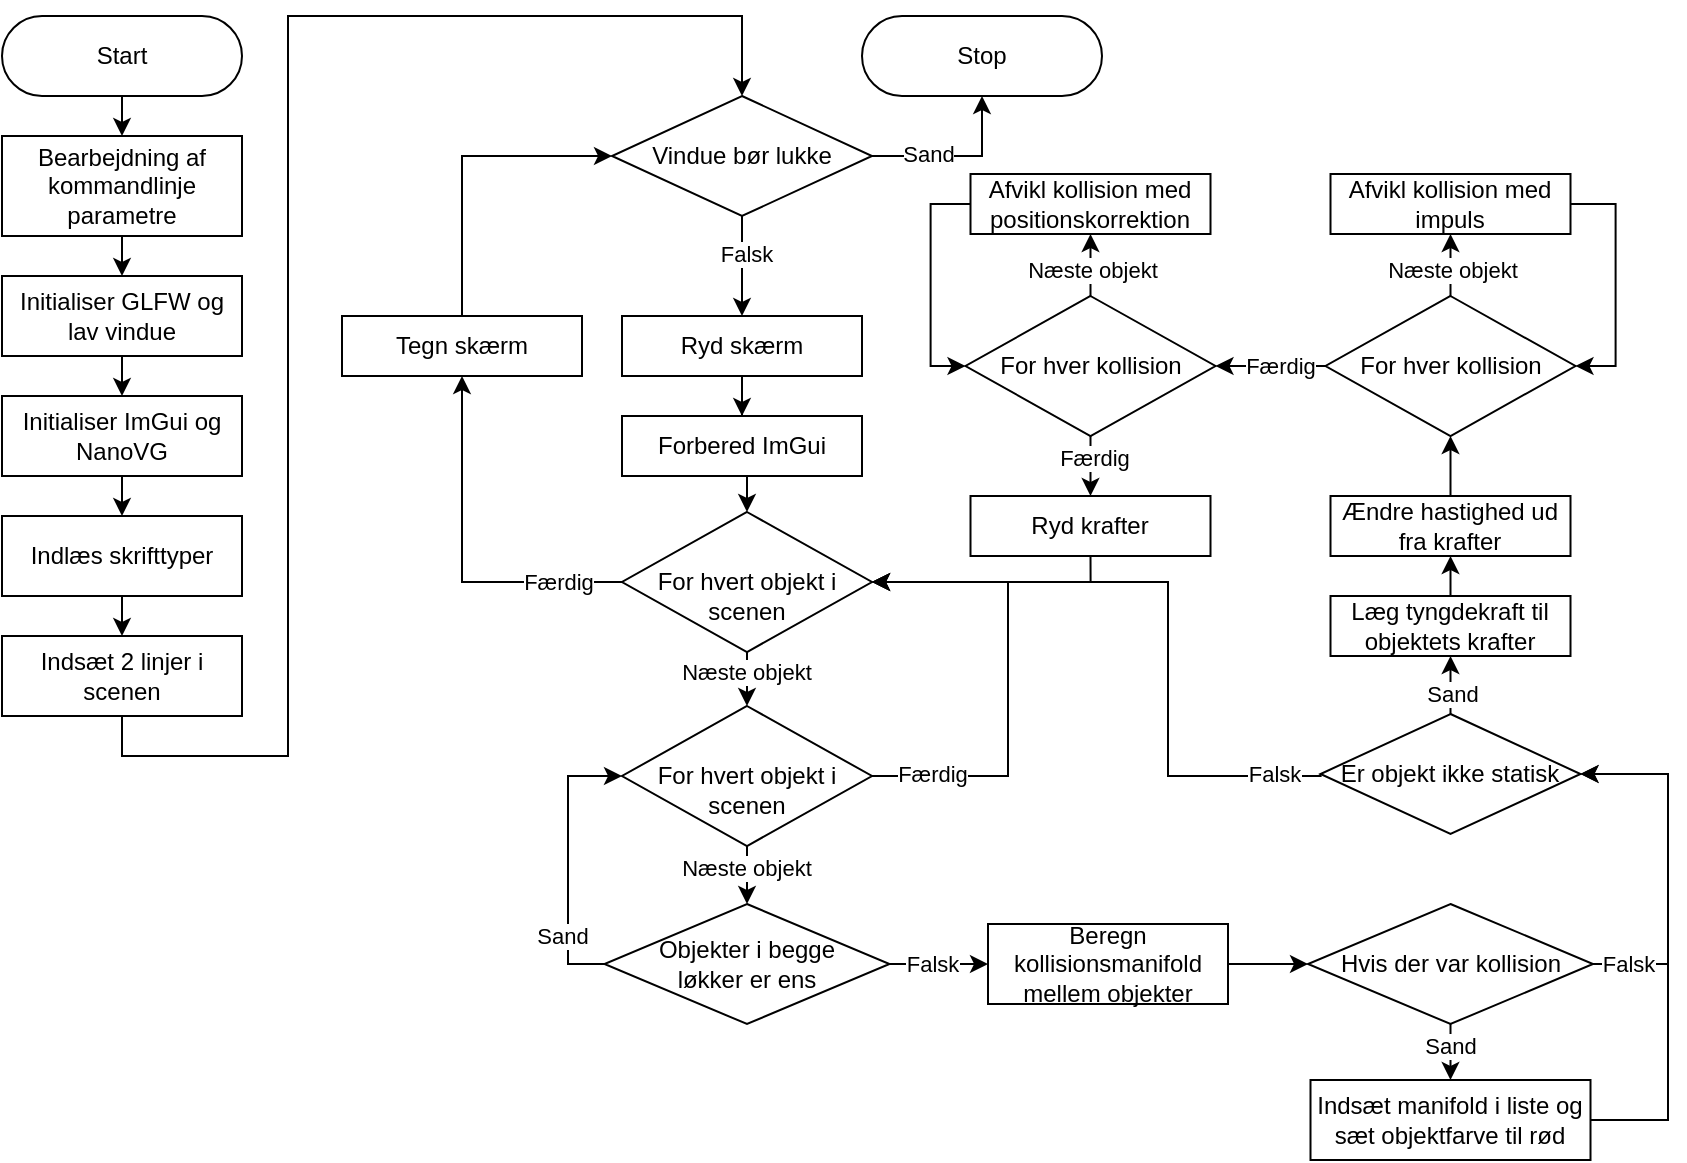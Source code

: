 <mxfile version="14.6.6" type="device"><diagram id="TThn65XxuS0SBs669zWF" name="Page-1"><mxGraphModel dx="940" dy="737" grid="1" gridSize="10" guides="1" tooltips="1" connect="1" arrows="1" fold="1" page="1" pageScale="1" pageWidth="850" pageHeight="1100" math="0" shadow="0"><root><mxCell id="0"/><mxCell id="1" parent="0"/><mxCell id="Uj8sHksOgGlj0-psQkn8-1" style="edgeStyle=orthogonalEdgeStyle;rounded=0;orthogonalLoop=1;jettySize=auto;html=1;exitX=0.5;exitY=1;exitDx=0;exitDy=0;entryX=0.5;entryY=0;entryDx=0;entryDy=0;" parent="1" source="Uj8sHksOgGlj0-psQkn8-2" target="Uj8sHksOgGlj0-psQkn8-4" edge="1"><mxGeometry relative="1" as="geometry"/></mxCell><mxCell id="Uj8sHksOgGlj0-psQkn8-2" value="Start" style="rounded=1;whiteSpace=wrap;html=1;arcSize=50;" parent="1" vertex="1"><mxGeometry x="107" y="180" width="120" height="40" as="geometry"/></mxCell><mxCell id="Uj8sHksOgGlj0-psQkn8-3" style="edgeStyle=orthogonalEdgeStyle;rounded=0;orthogonalLoop=1;jettySize=auto;html=1;exitX=0.5;exitY=1;exitDx=0;exitDy=0;entryX=0.5;entryY=0;entryDx=0;entryDy=0;" parent="1" source="Uj8sHksOgGlj0-psQkn8-4" target="Uj8sHksOgGlj0-psQkn8-6" edge="1"><mxGeometry relative="1" as="geometry"/></mxCell><mxCell id="Uj8sHksOgGlj0-psQkn8-4" value="Bearbejdning af kommandlinje parametre" style="rounded=0;whiteSpace=wrap;html=1;" parent="1" vertex="1"><mxGeometry x="107" y="240" width="120" height="50" as="geometry"/></mxCell><mxCell id="Uj8sHksOgGlj0-psQkn8-5" style="edgeStyle=orthogonalEdgeStyle;rounded=0;orthogonalLoop=1;jettySize=auto;html=1;exitX=0.5;exitY=1;exitDx=0;exitDy=0;entryX=0.5;entryY=0;entryDx=0;entryDy=0;" parent="1" source="Uj8sHksOgGlj0-psQkn8-6" target="Uj8sHksOgGlj0-psQkn8-8" edge="1"><mxGeometry relative="1" as="geometry"/></mxCell><mxCell id="Uj8sHksOgGlj0-psQkn8-6" value="Initialiser GLFW og lav vindue" style="rounded=0;whiteSpace=wrap;html=1;" parent="1" vertex="1"><mxGeometry x="107" y="310" width="120" height="40" as="geometry"/></mxCell><mxCell id="Uj8sHksOgGlj0-psQkn8-7" style="edgeStyle=orthogonalEdgeStyle;rounded=0;orthogonalLoop=1;jettySize=auto;html=1;exitX=0.5;exitY=1;exitDx=0;exitDy=0;entryX=0.5;entryY=0;entryDx=0;entryDy=0;" parent="1" source="Uj8sHksOgGlj0-psQkn8-8" target="Uj8sHksOgGlj0-psQkn8-10" edge="1"><mxGeometry relative="1" as="geometry"/></mxCell><mxCell id="Uj8sHksOgGlj0-psQkn8-8" value="Initialiser ImGui og NanoVG" style="rounded=0;whiteSpace=wrap;html=1;" parent="1" vertex="1"><mxGeometry x="107" y="370" width="120" height="40" as="geometry"/></mxCell><mxCell id="Uj8sHksOgGlj0-psQkn8-9" style="edgeStyle=orthogonalEdgeStyle;rounded=0;orthogonalLoop=1;jettySize=auto;html=1;exitX=0.5;exitY=1;exitDx=0;exitDy=0;entryX=0.5;entryY=0;entryDx=0;entryDy=0;" parent="1" source="Uj8sHksOgGlj0-psQkn8-10" target="Uj8sHksOgGlj0-psQkn8-12" edge="1"><mxGeometry relative="1" as="geometry"/></mxCell><mxCell id="Uj8sHksOgGlj0-psQkn8-10" value="Indlæs skrifttyper" style="rounded=0;whiteSpace=wrap;html=1;" parent="1" vertex="1"><mxGeometry x="107" y="430" width="120" height="40" as="geometry"/></mxCell><mxCell id="Uj8sHksOgGlj0-psQkn8-11" style="edgeStyle=orthogonalEdgeStyle;rounded=0;orthogonalLoop=1;jettySize=auto;html=1;exitX=0.5;exitY=1;exitDx=0;exitDy=0;entryX=0.5;entryY=0;entryDx=0;entryDy=0;" parent="1" source="Uj8sHksOgGlj0-psQkn8-12" target="Uj8sHksOgGlj0-psQkn8-15" edge="1"><mxGeometry relative="1" as="geometry"><mxPoint x="370" y="220" as="targetPoint"/><Array as="points"><mxPoint x="167" y="550"/><mxPoint x="250" y="550"/><mxPoint x="250" y="180"/><mxPoint x="477" y="180"/></Array></mxGeometry></mxCell><mxCell id="Uj8sHksOgGlj0-psQkn8-12" value="Indsæt 2 linjer i scenen" style="rounded=0;whiteSpace=wrap;html=1;" parent="1" vertex="1"><mxGeometry x="107" y="490" width="120" height="40" as="geometry"/></mxCell><mxCell id="Uj8sHksOgGlj0-psQkn8-13" style="edgeStyle=orthogonalEdgeStyle;rounded=0;orthogonalLoop=1;jettySize=auto;html=1;exitX=0.5;exitY=1;exitDx=0;exitDy=0;" parent="1" source="Uj8sHksOgGlj0-psQkn8-15" edge="1"><mxGeometry relative="1" as="geometry"><mxPoint x="477" y="330" as="targetPoint"/></mxGeometry></mxCell><mxCell id="Uj8sHksOgGlj0-psQkn8-14" value="Falsk" style="edgeLabel;html=1;align=center;verticalAlign=middle;resizable=0;points=[];" parent="Uj8sHksOgGlj0-psQkn8-13" vertex="1" connectable="0"><mxGeometry x="-0.267" y="2" relative="1" as="geometry"><mxPoint as="offset"/></mxGeometry></mxCell><mxCell id="Uj8sHksOgGlj0-psQkn8-73" style="edgeStyle=orthogonalEdgeStyle;rounded=0;orthogonalLoop=1;jettySize=auto;html=1;exitX=1;exitY=0.5;exitDx=0;exitDy=0;entryX=0.5;entryY=1;entryDx=0;entryDy=0;" parent="1" source="Uj8sHksOgGlj0-psQkn8-15" target="Uj8sHksOgGlj0-psQkn8-72" edge="1"><mxGeometry relative="1" as="geometry"/></mxCell><mxCell id="Uj8sHksOgGlj0-psQkn8-74" value="Sand" style="edgeLabel;html=1;align=center;verticalAlign=middle;resizable=0;points=[];" parent="Uj8sHksOgGlj0-psQkn8-73" vertex="1" connectable="0"><mxGeometry x="-0.558" y="-1" relative="1" as="geometry"><mxPoint x="9" y="-2" as="offset"/></mxGeometry></mxCell><mxCell id="Uj8sHksOgGlj0-psQkn8-15" value="Vindue bør lukke" style="rhombus;whiteSpace=wrap;html=1;" parent="1" vertex="1"><mxGeometry x="412" y="220" width="130" height="60" as="geometry"/></mxCell><mxCell id="Uj8sHksOgGlj0-psQkn8-16" value="" style="edgeStyle=orthogonalEdgeStyle;rounded=0;orthogonalLoop=1;jettySize=auto;html=1;" parent="1" source="Uj8sHksOgGlj0-psQkn8-17" target="Uj8sHksOgGlj0-psQkn8-19" edge="1"><mxGeometry relative="1" as="geometry"/></mxCell><mxCell id="Uj8sHksOgGlj0-psQkn8-17" value="Ryd skærm" style="rounded=0;whiteSpace=wrap;html=1;" parent="1" vertex="1"><mxGeometry x="417" y="330" width="120" height="30" as="geometry"/></mxCell><mxCell id="Uj8sHksOgGlj0-psQkn8-18" style="edgeStyle=orthogonalEdgeStyle;rounded=0;orthogonalLoop=1;jettySize=auto;html=1;exitX=0.5;exitY=1;exitDx=0;exitDy=0;entryX=0.5;entryY=0;entryDx=0;entryDy=0;" parent="1" source="Uj8sHksOgGlj0-psQkn8-19" target="Uj8sHksOgGlj0-psQkn8-22" edge="1"><mxGeometry relative="1" as="geometry"/></mxCell><mxCell id="Uj8sHksOgGlj0-psQkn8-19" value="Forbered ImGui" style="rounded=0;whiteSpace=wrap;html=1;" parent="1" vertex="1"><mxGeometry x="417" y="380" width="120" height="30" as="geometry"/></mxCell><mxCell id="DkCRGvX-plGwZJI4U2A5-3" style="edgeStyle=orthogonalEdgeStyle;rounded=0;orthogonalLoop=1;jettySize=auto;html=1;exitX=0;exitY=0.5;exitDx=0;exitDy=0;entryX=0.5;entryY=1;entryDx=0;entryDy=0;" edge="1" parent="1" source="Uj8sHksOgGlj0-psQkn8-22" target="Uj8sHksOgGlj0-psQkn8-67"><mxGeometry relative="1" as="geometry"><mxPoint x="410" y="430" as="targetPoint"/></mxGeometry></mxCell><mxCell id="DkCRGvX-plGwZJI4U2A5-4" value="Færdig" style="edgeLabel;html=1;align=center;verticalAlign=middle;resizable=0;points=[];" vertex="1" connectable="0" parent="DkCRGvX-plGwZJI4U2A5-3"><mxGeometry x="0.023" relative="1" as="geometry"><mxPoint x="48" y="13" as="offset"/></mxGeometry></mxCell><mxCell id="DkCRGvX-plGwZJI4U2A5-10" style="edgeStyle=orthogonalEdgeStyle;rounded=0;orthogonalLoop=1;jettySize=auto;html=1;exitX=0.5;exitY=1;exitDx=0;exitDy=0;entryX=0.5;entryY=0;entryDx=0;entryDy=0;" edge="1" parent="1" source="Uj8sHksOgGlj0-psQkn8-22" target="Uj8sHksOgGlj0-psQkn8-27"><mxGeometry relative="1" as="geometry"/></mxCell><mxCell id="DkCRGvX-plGwZJI4U2A5-11" value="Næste objekt" style="edgeLabel;html=1;align=center;verticalAlign=middle;resizable=0;points=[];" vertex="1" connectable="0" parent="DkCRGvX-plGwZJI4U2A5-10"><mxGeometry x="-0.277" y="-1" relative="1" as="geometry"><mxPoint as="offset"/></mxGeometry></mxCell><mxCell id="Uj8sHksOgGlj0-psQkn8-22" value="&lt;br&gt;For hvert objekt i scenen" style="rhombus;whiteSpace=wrap;html=1;" parent="1" vertex="1"><mxGeometry x="417" y="428" width="125" height="70" as="geometry"/></mxCell><mxCell id="DkCRGvX-plGwZJI4U2A5-12" style="edgeStyle=orthogonalEdgeStyle;rounded=0;orthogonalLoop=1;jettySize=auto;html=1;exitX=1;exitY=0.5;exitDx=0;exitDy=0;entryX=1;entryY=0.5;entryDx=0;entryDy=0;" edge="1" parent="1" source="Uj8sHksOgGlj0-psQkn8-27" target="Uj8sHksOgGlj0-psQkn8-22"><mxGeometry relative="1" as="geometry"><Array as="points"><mxPoint x="610" y="560"/><mxPoint x="610" y="463"/></Array></mxGeometry></mxCell><mxCell id="DkCRGvX-plGwZJI4U2A5-13" value="Færdig" style="edgeLabel;html=1;align=center;verticalAlign=middle;resizable=0;points=[];" vertex="1" connectable="0" parent="DkCRGvX-plGwZJI4U2A5-12"><mxGeometry x="-0.696" y="2" relative="1" as="geometry"><mxPoint x="-6" y="1" as="offset"/></mxGeometry></mxCell><mxCell id="DkCRGvX-plGwZJI4U2A5-14" style="edgeStyle=orthogonalEdgeStyle;rounded=0;orthogonalLoop=1;jettySize=auto;html=1;exitX=0.5;exitY=1;exitDx=0;exitDy=0;entryX=0.5;entryY=0;entryDx=0;entryDy=0;" edge="1" parent="1" source="Uj8sHksOgGlj0-psQkn8-27" target="Uj8sHksOgGlj0-psQkn8-32"><mxGeometry relative="1" as="geometry"/></mxCell><mxCell id="DkCRGvX-plGwZJI4U2A5-15" value="Næste objekt" style="edgeLabel;html=1;align=center;verticalAlign=middle;resizable=0;points=[];" vertex="1" connectable="0" parent="DkCRGvX-plGwZJI4U2A5-14"><mxGeometry x="-0.626" y="-1" relative="1" as="geometry"><mxPoint y="5" as="offset"/></mxGeometry></mxCell><mxCell id="Uj8sHksOgGlj0-psQkn8-27" value="&lt;br&gt;For hvert objekt i scenen" style="rhombus;whiteSpace=wrap;html=1;" parent="1" vertex="1"><mxGeometry x="417" y="525" width="125" height="70" as="geometry"/></mxCell><mxCell id="Uj8sHksOgGlj0-psQkn8-28" style="edgeStyle=orthogonalEdgeStyle;rounded=0;orthogonalLoop=1;jettySize=auto;html=1;exitX=0;exitY=0.5;exitDx=0;exitDy=0;entryX=0;entryY=0.5;entryDx=0;entryDy=0;" parent="1" source="Uj8sHksOgGlj0-psQkn8-32" target="Uj8sHksOgGlj0-psQkn8-27" edge="1"><mxGeometry relative="1" as="geometry"><Array as="points"><mxPoint x="390" y="654"/><mxPoint x="390" y="560"/></Array><mxPoint x="738" y="415" as="targetPoint"/></mxGeometry></mxCell><mxCell id="Uj8sHksOgGlj0-psQkn8-29" value="Sand" style="edgeLabel;html=1;align=center;verticalAlign=middle;resizable=0;points=[];" parent="Uj8sHksOgGlj0-psQkn8-28" vertex="1" connectable="0"><mxGeometry x="-0.529" y="3" relative="1" as="geometry"><mxPoint as="offset"/></mxGeometry></mxCell><mxCell id="Uj8sHksOgGlj0-psQkn8-30" style="edgeStyle=orthogonalEdgeStyle;rounded=0;orthogonalLoop=1;jettySize=auto;html=1;exitX=1;exitY=0.5;exitDx=0;exitDy=0;entryX=0;entryY=0.5;entryDx=0;entryDy=0;" parent="1" source="Uj8sHksOgGlj0-psQkn8-32" edge="1" target="Uj8sHksOgGlj0-psQkn8-34"><mxGeometry relative="1" as="geometry"><mxPoint x="810" y="634" as="targetPoint"/></mxGeometry></mxCell><mxCell id="Uj8sHksOgGlj0-psQkn8-31" value="Falsk" style="edgeLabel;html=1;align=center;verticalAlign=middle;resizable=0;points=[];" parent="Uj8sHksOgGlj0-psQkn8-30" vertex="1" connectable="0"><mxGeometry x="-0.23" y="1" relative="1" as="geometry"><mxPoint x="2" y="1" as="offset"/></mxGeometry></mxCell><mxCell id="Uj8sHksOgGlj0-psQkn8-32" value="Objekter i begge &lt;br&gt;løkker er ens" style="rhombus;whiteSpace=wrap;html=1;" parent="1" vertex="1"><mxGeometry x="408.25" y="624" width="142.5" height="60" as="geometry"/></mxCell><mxCell id="Uj8sHksOgGlj0-psQkn8-33" style="edgeStyle=orthogonalEdgeStyle;rounded=0;orthogonalLoop=1;jettySize=auto;html=1;exitX=1;exitY=0.5;exitDx=0;exitDy=0;entryX=0;entryY=0.5;entryDx=0;entryDy=0;" parent="1" source="Uj8sHksOgGlj0-psQkn8-34" edge="1" target="Uj8sHksOgGlj0-psQkn8-39"><mxGeometry relative="1" as="geometry"><mxPoint x="809.5" y="714" as="targetPoint"/></mxGeometry></mxCell><mxCell id="Uj8sHksOgGlj0-psQkn8-34" value="Beregn kollisionsmanifold mellem objekter" style="rounded=0;whiteSpace=wrap;html=1;" parent="1" vertex="1"><mxGeometry x="600" y="634" width="120" height="40" as="geometry"/></mxCell><mxCell id="Uj8sHksOgGlj0-psQkn8-35" style="edgeStyle=orthogonalEdgeStyle;rounded=0;orthogonalLoop=1;jettySize=auto;html=1;exitX=0.5;exitY=1;exitDx=0;exitDy=0;entryX=0.5;entryY=0;entryDx=0;entryDy=0;" parent="1" source="Uj8sHksOgGlj0-psQkn8-39" edge="1" target="Uj8sHksOgGlj0-psQkn8-41"><mxGeometry relative="1" as="geometry"><mxPoint x="809.5" y="814" as="targetPoint"/></mxGeometry></mxCell><mxCell id="Uj8sHksOgGlj0-psQkn8-36" value="Sand" style="edgeLabel;html=1;align=center;verticalAlign=middle;resizable=0;points=[];" parent="Uj8sHksOgGlj0-psQkn8-35" vertex="1" connectable="0"><mxGeometry x="-0.25" y="-1" relative="1" as="geometry"><mxPoint as="offset"/></mxGeometry></mxCell><mxCell id="Uj8sHksOgGlj0-psQkn8-37" style="edgeStyle=orthogonalEdgeStyle;rounded=0;orthogonalLoop=1;jettySize=auto;html=1;exitX=1;exitY=0.5;exitDx=0;exitDy=0;entryX=1;entryY=0.5;entryDx=0;entryDy=0;" parent="1" source="Uj8sHksOgGlj0-psQkn8-39" target="Uj8sHksOgGlj0-psQkn8-44" edge="1"><mxGeometry relative="1" as="geometry"><mxPoint x="1032" y="124" as="targetPoint"/><Array as="points"><mxPoint x="940" y="654"/><mxPoint x="940" y="559"/></Array></mxGeometry></mxCell><mxCell id="Uj8sHksOgGlj0-psQkn8-38" value="Falsk" style="edgeLabel;html=1;align=center;verticalAlign=middle;resizable=0;points=[];" parent="Uj8sHksOgGlj0-psQkn8-37" vertex="1" connectable="0"><mxGeometry x="-0.964" y="-2" relative="1" as="geometry"><mxPoint x="14" y="-2" as="offset"/></mxGeometry></mxCell><mxCell id="Uj8sHksOgGlj0-psQkn8-39" value="Hvis der var kollision" style="rhombus;whiteSpace=wrap;html=1;" parent="1" vertex="1"><mxGeometry x="760" y="624" width="142.5" height="60" as="geometry"/></mxCell><mxCell id="Uj8sHksOgGlj0-psQkn8-40" style="edgeStyle=orthogonalEdgeStyle;rounded=0;orthogonalLoop=1;jettySize=auto;html=1;exitX=1;exitY=0.5;exitDx=0;exitDy=0;entryX=1;entryY=0.5;entryDx=0;entryDy=0;" parent="1" source="Uj8sHksOgGlj0-psQkn8-41" target="Uj8sHksOgGlj0-psQkn8-44" edge="1"><mxGeometry relative="1" as="geometry"><mxPoint x="1032" y="124" as="targetPoint"/><Array as="points"><mxPoint x="940" y="732"/><mxPoint x="940" y="559"/></Array></mxGeometry></mxCell><mxCell id="Uj8sHksOgGlj0-psQkn8-41" value="Indsæt manifold i liste og sæt objektfarve til rød" style="rounded=0;whiteSpace=wrap;html=1;" parent="1" vertex="1"><mxGeometry x="761.25" y="712" width="140" height="40" as="geometry"/></mxCell><mxCell id="DkCRGvX-plGwZJI4U2A5-16" style="edgeStyle=orthogonalEdgeStyle;rounded=0;orthogonalLoop=1;jettySize=auto;html=1;exitX=0;exitY=0.5;exitDx=0;exitDy=0;entryX=1;entryY=0.5;entryDx=0;entryDy=0;" edge="1" parent="1" source="Uj8sHksOgGlj0-psQkn8-44" target="Uj8sHksOgGlj0-psQkn8-22"><mxGeometry relative="1" as="geometry"><Array as="points"><mxPoint x="690" y="560"/><mxPoint x="690" y="463"/></Array></mxGeometry></mxCell><mxCell id="DkCRGvX-plGwZJI4U2A5-17" value="Falsk" style="edgeLabel;html=1;align=center;verticalAlign=middle;resizable=0;points=[];" vertex="1" connectable="0" parent="DkCRGvX-plGwZJI4U2A5-16"><mxGeometry x="-0.873" y="1" relative="1" as="geometry"><mxPoint x="-4" y="-2" as="offset"/></mxGeometry></mxCell><mxCell id="DkCRGvX-plGwZJI4U2A5-23" style="edgeStyle=orthogonalEdgeStyle;rounded=0;orthogonalLoop=1;jettySize=auto;html=1;exitX=0.5;exitY=0;exitDx=0;exitDy=0;entryX=0.5;entryY=1;entryDx=0;entryDy=0;" edge="1" parent="1" source="Uj8sHksOgGlj0-psQkn8-44" target="DkCRGvX-plGwZJI4U2A5-20"><mxGeometry relative="1" as="geometry"/></mxCell><mxCell id="DkCRGvX-plGwZJI4U2A5-24" value="Sand" style="edgeLabel;html=1;align=center;verticalAlign=middle;resizable=0;points=[];" vertex="1" connectable="0" parent="DkCRGvX-plGwZJI4U2A5-23"><mxGeometry x="-0.848" y="-1" relative="1" as="geometry"><mxPoint x="-1" y="-8" as="offset"/></mxGeometry></mxCell><mxCell id="Uj8sHksOgGlj0-psQkn8-44" value="Er objekt ikke statisk" style="rhombus;whiteSpace=wrap;html=1;" parent="1" vertex="1"><mxGeometry x="766.25" y="529" width="130" height="60" as="geometry"/></mxCell><mxCell id="Uj8sHksOgGlj0-psQkn8-70" style="edgeStyle=orthogonalEdgeStyle;rounded=0;orthogonalLoop=1;jettySize=auto;html=1;exitX=0.5;exitY=0;exitDx=0;exitDy=0;entryX=0;entryY=0.5;entryDx=0;entryDy=0;" parent="1" source="Uj8sHksOgGlj0-psQkn8-67" target="Uj8sHksOgGlj0-psQkn8-15" edge="1"><mxGeometry relative="1" as="geometry"><Array as="points"><mxPoint x="337" y="250"/></Array></mxGeometry></mxCell><mxCell id="Uj8sHksOgGlj0-psQkn8-67" value="Tegn skærm" style="rounded=0;whiteSpace=wrap;html=1;" parent="1" vertex="1"><mxGeometry x="277" y="330" width="120" height="30" as="geometry"/></mxCell><mxCell id="Uj8sHksOgGlj0-psQkn8-72" value="Stop" style="rounded=1;whiteSpace=wrap;html=1;arcSize=50;" parent="1" vertex="1"><mxGeometry x="537" y="180" width="120" height="40" as="geometry"/></mxCell><mxCell id="DkCRGvX-plGwZJI4U2A5-26" style="edgeStyle=orthogonalEdgeStyle;rounded=0;orthogonalLoop=1;jettySize=auto;html=1;exitX=0.5;exitY=0;exitDx=0;exitDy=0;entryX=0.5;entryY=1;entryDx=0;entryDy=0;" edge="1" parent="1" source="DkCRGvX-plGwZJI4U2A5-20" target="DkCRGvX-plGwZJI4U2A5-25"><mxGeometry relative="1" as="geometry"/></mxCell><mxCell id="DkCRGvX-plGwZJI4U2A5-20" value="Læg tyngdekraft til objektets krafter" style="rounded=0;whiteSpace=wrap;html=1;" vertex="1" parent="1"><mxGeometry x="771.25" y="470" width="120" height="30" as="geometry"/></mxCell><mxCell id="DkCRGvX-plGwZJI4U2A5-28" style="edgeStyle=orthogonalEdgeStyle;rounded=0;orthogonalLoop=1;jettySize=auto;html=1;exitX=0.5;exitY=0;exitDx=0;exitDy=0;entryX=0.5;entryY=1;entryDx=0;entryDy=0;" edge="1" parent="1" source="DkCRGvX-plGwZJI4U2A5-25" target="DkCRGvX-plGwZJI4U2A5-27"><mxGeometry relative="1" as="geometry"/></mxCell><mxCell id="DkCRGvX-plGwZJI4U2A5-25" value="Ændre hastighed ud fra krafter" style="rounded=0;whiteSpace=wrap;html=1;" vertex="1" parent="1"><mxGeometry x="771.25" y="420" width="120" height="30" as="geometry"/></mxCell><mxCell id="DkCRGvX-plGwZJI4U2A5-30" style="edgeStyle=orthogonalEdgeStyle;rounded=0;orthogonalLoop=1;jettySize=auto;html=1;exitX=0.5;exitY=0;exitDx=0;exitDy=0;entryX=0.5;entryY=1;entryDx=0;entryDy=0;" edge="1" parent="1" source="DkCRGvX-plGwZJI4U2A5-27" target="DkCRGvX-plGwZJI4U2A5-29"><mxGeometry relative="1" as="geometry"/></mxCell><mxCell id="DkCRGvX-plGwZJI4U2A5-31" value="Næste objekt" style="edgeLabel;html=1;align=center;verticalAlign=middle;resizable=0;points=[];" vertex="1" connectable="0" parent="DkCRGvX-plGwZJI4U2A5-30"><mxGeometry x="-0.143" relative="1" as="geometry"><mxPoint as="offset"/></mxGeometry></mxCell><mxCell id="DkCRGvX-plGwZJI4U2A5-40" style="edgeStyle=orthogonalEdgeStyle;rounded=0;orthogonalLoop=1;jettySize=auto;html=1;exitX=0;exitY=0.5;exitDx=0;exitDy=0;entryX=1;entryY=0.5;entryDx=0;entryDy=0;" edge="1" parent="1" source="DkCRGvX-plGwZJI4U2A5-27" target="DkCRGvX-plGwZJI4U2A5-36"><mxGeometry relative="1" as="geometry"/></mxCell><mxCell id="DkCRGvX-plGwZJI4U2A5-41" value="Færdig" style="edgeLabel;html=1;align=center;verticalAlign=middle;resizable=0;points=[];" vertex="1" connectable="0" parent="DkCRGvX-plGwZJI4U2A5-40"><mxGeometry x="-0.077" y="1" relative="1" as="geometry"><mxPoint x="2" y="-1" as="offset"/></mxGeometry></mxCell><mxCell id="DkCRGvX-plGwZJI4U2A5-27" value="For hver kollision" style="rhombus;whiteSpace=wrap;html=1;" vertex="1" parent="1"><mxGeometry x="768.75" y="320" width="125" height="70" as="geometry"/></mxCell><mxCell id="DkCRGvX-plGwZJI4U2A5-32" style="edgeStyle=orthogonalEdgeStyle;rounded=0;orthogonalLoop=1;jettySize=auto;html=1;exitX=1;exitY=0.5;exitDx=0;exitDy=0;entryX=1;entryY=0.5;entryDx=0;entryDy=0;" edge="1" parent="1" source="DkCRGvX-plGwZJI4U2A5-29" target="DkCRGvX-plGwZJI4U2A5-27"><mxGeometry relative="1" as="geometry"/></mxCell><mxCell id="DkCRGvX-plGwZJI4U2A5-29" value="Afvikl kollision med impuls" style="rounded=0;whiteSpace=wrap;html=1;" vertex="1" parent="1"><mxGeometry x="771.25" y="259" width="120" height="30" as="geometry"/></mxCell><mxCell id="DkCRGvX-plGwZJI4U2A5-34" style="edgeStyle=orthogonalEdgeStyle;rounded=0;orthogonalLoop=1;jettySize=auto;html=1;exitX=0.5;exitY=0;exitDx=0;exitDy=0;entryX=0.5;entryY=1;entryDx=0;entryDy=0;" edge="1" parent="1" source="DkCRGvX-plGwZJI4U2A5-36" target="DkCRGvX-plGwZJI4U2A5-38"><mxGeometry relative="1" as="geometry"/></mxCell><mxCell id="DkCRGvX-plGwZJI4U2A5-35" value="Næste objekt" style="edgeLabel;html=1;align=center;verticalAlign=middle;resizable=0;points=[];" vertex="1" connectable="0" parent="DkCRGvX-plGwZJI4U2A5-34"><mxGeometry x="-0.143" relative="1" as="geometry"><mxPoint as="offset"/></mxGeometry></mxCell><mxCell id="DkCRGvX-plGwZJI4U2A5-43" style="edgeStyle=orthogonalEdgeStyle;rounded=0;orthogonalLoop=1;jettySize=auto;html=1;exitX=0.5;exitY=1;exitDx=0;exitDy=0;entryX=0.5;entryY=0;entryDx=0;entryDy=0;" edge="1" parent="1" source="DkCRGvX-plGwZJI4U2A5-36" target="DkCRGvX-plGwZJI4U2A5-42"><mxGeometry relative="1" as="geometry"/></mxCell><mxCell id="DkCRGvX-plGwZJI4U2A5-44" value="Færdig" style="edgeLabel;html=1;align=center;verticalAlign=middle;resizable=0;points=[];" vertex="1" connectable="0" parent="DkCRGvX-plGwZJI4U2A5-43"><mxGeometry x="-0.64" y="1" relative="1" as="geometry"><mxPoint y="5" as="offset"/></mxGeometry></mxCell><mxCell id="DkCRGvX-plGwZJI4U2A5-36" value="For hver kollision" style="rhombus;whiteSpace=wrap;html=1;" vertex="1" parent="1"><mxGeometry x="588.75" y="320" width="125" height="70" as="geometry"/></mxCell><mxCell id="DkCRGvX-plGwZJI4U2A5-39" style="edgeStyle=orthogonalEdgeStyle;rounded=0;orthogonalLoop=1;jettySize=auto;html=1;exitX=0;exitY=0.5;exitDx=0;exitDy=0;entryX=0;entryY=0.5;entryDx=0;entryDy=0;" edge="1" parent="1" source="DkCRGvX-plGwZJI4U2A5-38" target="DkCRGvX-plGwZJI4U2A5-36"><mxGeometry relative="1" as="geometry"/></mxCell><mxCell id="DkCRGvX-plGwZJI4U2A5-38" value="Afvikl kollision med positionskorrektion" style="rounded=0;whiteSpace=wrap;html=1;" vertex="1" parent="1"><mxGeometry x="591.25" y="259" width="120" height="30" as="geometry"/></mxCell><mxCell id="DkCRGvX-plGwZJI4U2A5-45" style="edgeStyle=orthogonalEdgeStyle;rounded=0;orthogonalLoop=1;jettySize=auto;html=1;exitX=0.5;exitY=1;exitDx=0;exitDy=0;entryX=1;entryY=0.5;entryDx=0;entryDy=0;" edge="1" parent="1" source="DkCRGvX-plGwZJI4U2A5-42" target="Uj8sHksOgGlj0-psQkn8-22"><mxGeometry relative="1" as="geometry"><Array as="points"><mxPoint x="651" y="463"/></Array></mxGeometry></mxCell><mxCell id="DkCRGvX-plGwZJI4U2A5-42" value="Ryd krafter" style="rounded=0;whiteSpace=wrap;html=1;" vertex="1" parent="1"><mxGeometry x="591.25" y="420" width="120" height="30" as="geometry"/></mxCell></root></mxGraphModel></diagram></mxfile>
